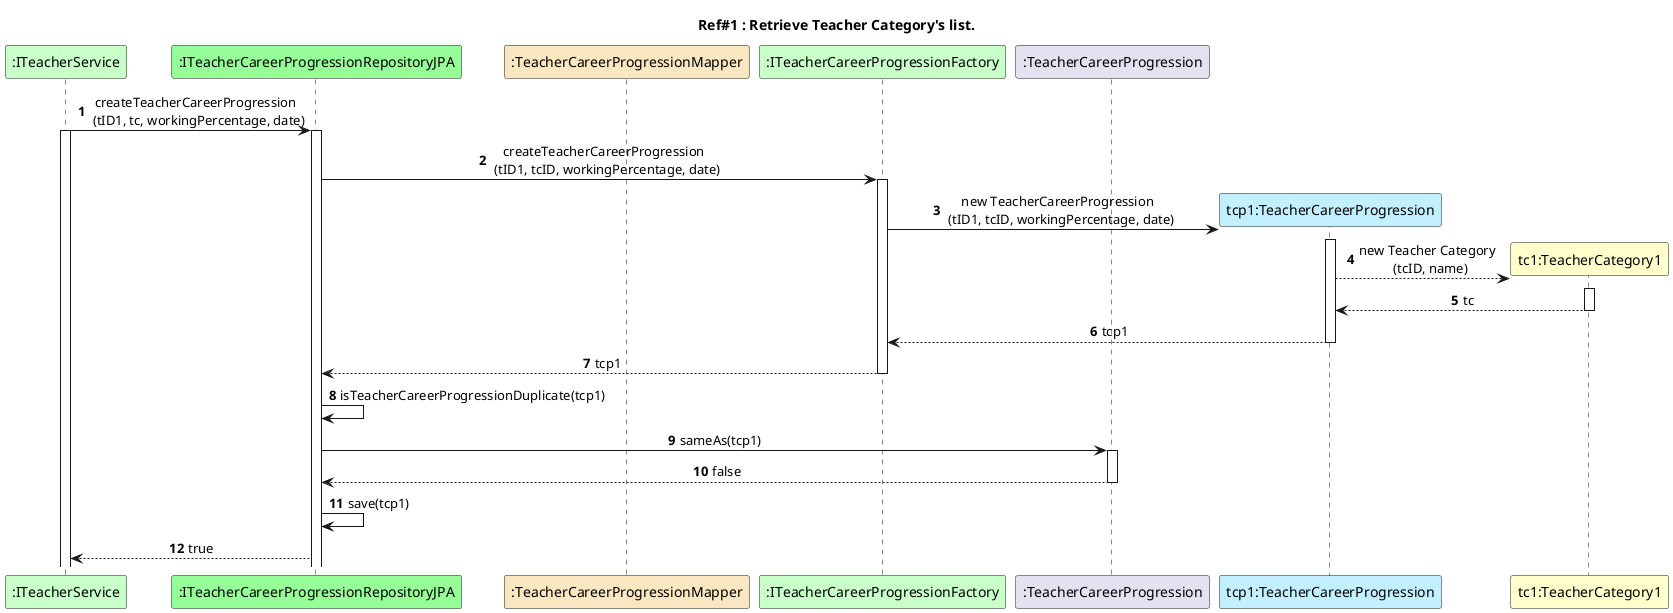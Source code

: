 @startuml
title Ref#1 : Retrieve Teacher Category's list.
skinparam sequenceMessageAlign center
autonumber

participant ":ITeacherService" as IteacherService #technology
participant ":ITeacherCareerProgressionRepositoryJPA" as ItcpRepositoryJPA #physical
participant ":TeacherCareerProgressionMapper" as tcpMapper #strategy
participant ":ITeacherCareerProgressionFactory" as tcpFactory #technology
participant ":TeacherCareerProgression" as careerProgression
participant "tcp1:TeacherCareerProgression" as TCP #application
participant "tc1:TeacherCategory1" as tc1 #business


IteacherService -> ItcpRepositoryJPA : createTeacherCareerProgression \n (tID1, tc, workingPercentage, date)
activate IteacherService
activate ItcpRepositoryJPA
ItcpRepositoryJPA -> tcpFactory : createTeacherCareerProgression \n (tID1, tcID, workingPercentage, date)
activate tcpFactory
tcpFactory -> TCP** : new TeacherCareerProgression \n (tID1, tcID, workingPercentage, date)
activate TCP
TCP --> tc1** : new Teacher Category \n (tcID, name)
activate tc1
tc1 --> TCP : tc
deactivate tc1
TCP --> tcpFactory : tcp1
deactivate TCP
tcpFactory --> ItcpRepositoryJPA : tcp1
deactivate tcpFactory
ItcpRepositoryJPA -> ItcpRepositoryJPA : isTeacherCareerProgressionDuplicate(tcp1)
ItcpRepositoryJPA -> careerProgression : sameAs(tcp1)
activate careerProgression
careerProgression --> ItcpRepositoryJPA : false
deactivate careerProgression
ItcpRepositoryJPA -> ItcpRepositoryJPA : save(tcp1)
ItcpRepositoryJPA --> IteacherService : true
@enduml